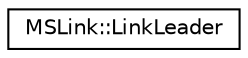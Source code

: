 digraph "Graphical Class Hierarchy"
{
  edge [fontname="Helvetica",fontsize="10",labelfontname="Helvetica",labelfontsize="10"];
  node [fontname="Helvetica",fontsize="10",shape=record];
  rankdir="LR";
  Node0 [label="MSLink::LinkLeader",height=0.2,width=0.4,color="black", fillcolor="white", style="filled",URL="$da/d28/struct_m_s_link_1_1_link_leader.html"];
}

